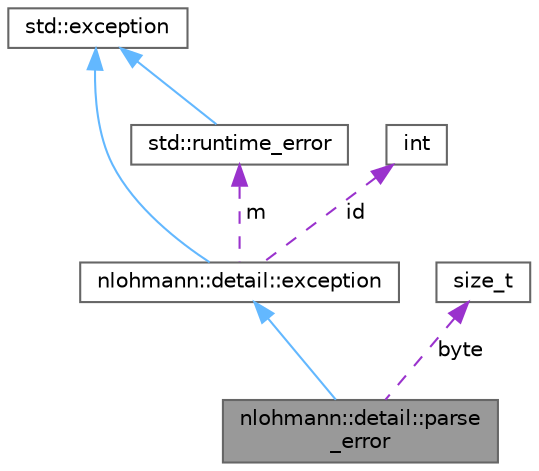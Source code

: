 digraph "nlohmann::detail::parse_error"
{
 // LATEX_PDF_SIZE
  bgcolor="transparent";
  edge [fontname=Helvetica,fontsize=10,labelfontname=Helvetica,labelfontsize=10];
  node [fontname=Helvetica,fontsize=10,shape=box,height=0.2,width=0.4];
  Node1 [label="nlohmann::detail::parse\l_error",height=0.2,width=0.4,color="gray40", fillcolor="grey60", style="filled", fontcolor="black",tooltip="exception indicating a parse error"];
  Node2 -> Node1 [dir="back",color="steelblue1",style="solid"];
  Node2 [label="nlohmann::detail::exception",height=0.2,width=0.4,color="gray40", fillcolor="white", style="filled",URL="$a01559.html",tooltip="general exception of the basic_json class"];
  Node3 -> Node2 [dir="back",color="steelblue1",style="solid"];
  Node3 [label="std::exception",height=0.2,width=0.4,color="gray40", fillcolor="white", style="filled",tooltip=" "];
  Node4 -> Node2 [dir="back",color="darkorchid3",style="dashed",label=" id" ];
  Node4 [label="int",height=0.2,width=0.4,color="gray40", fillcolor="white", style="filled",tooltip=" "];
  Node5 -> Node2 [dir="back",color="darkorchid3",style="dashed",label=" m" ];
  Node5 [label="std::runtime_error",height=0.2,width=0.4,color="gray40", fillcolor="white", style="filled",tooltip=" "];
  Node3 -> Node5 [dir="back",color="steelblue1",style="solid"];
  Node6 -> Node1 [dir="back",color="darkorchid3",style="dashed",label=" byte" ];
  Node6 [label="size_t",height=0.2,width=0.4,color="gray40", fillcolor="white", style="filled",tooltip=" "];
}
